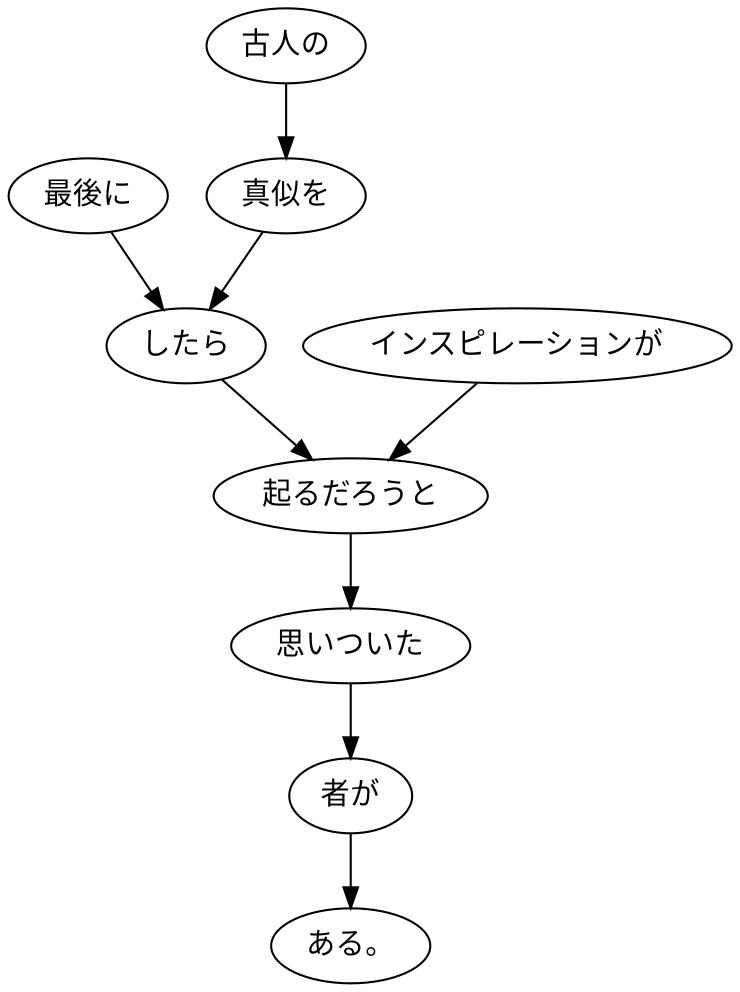 digraph graph4898 {
	node0 [label="最後に"];
	node1 [label="古人の"];
	node2 [label="真似を"];
	node3 [label="したら"];
	node4 [label="インスピレーションが"];
	node5 [label="起るだろうと"];
	node6 [label="思いついた"];
	node7 [label="者が"];
	node8 [label="ある。"];
	node0 -> node3;
	node1 -> node2;
	node2 -> node3;
	node3 -> node5;
	node4 -> node5;
	node5 -> node6;
	node6 -> node7;
	node7 -> node8;
}
